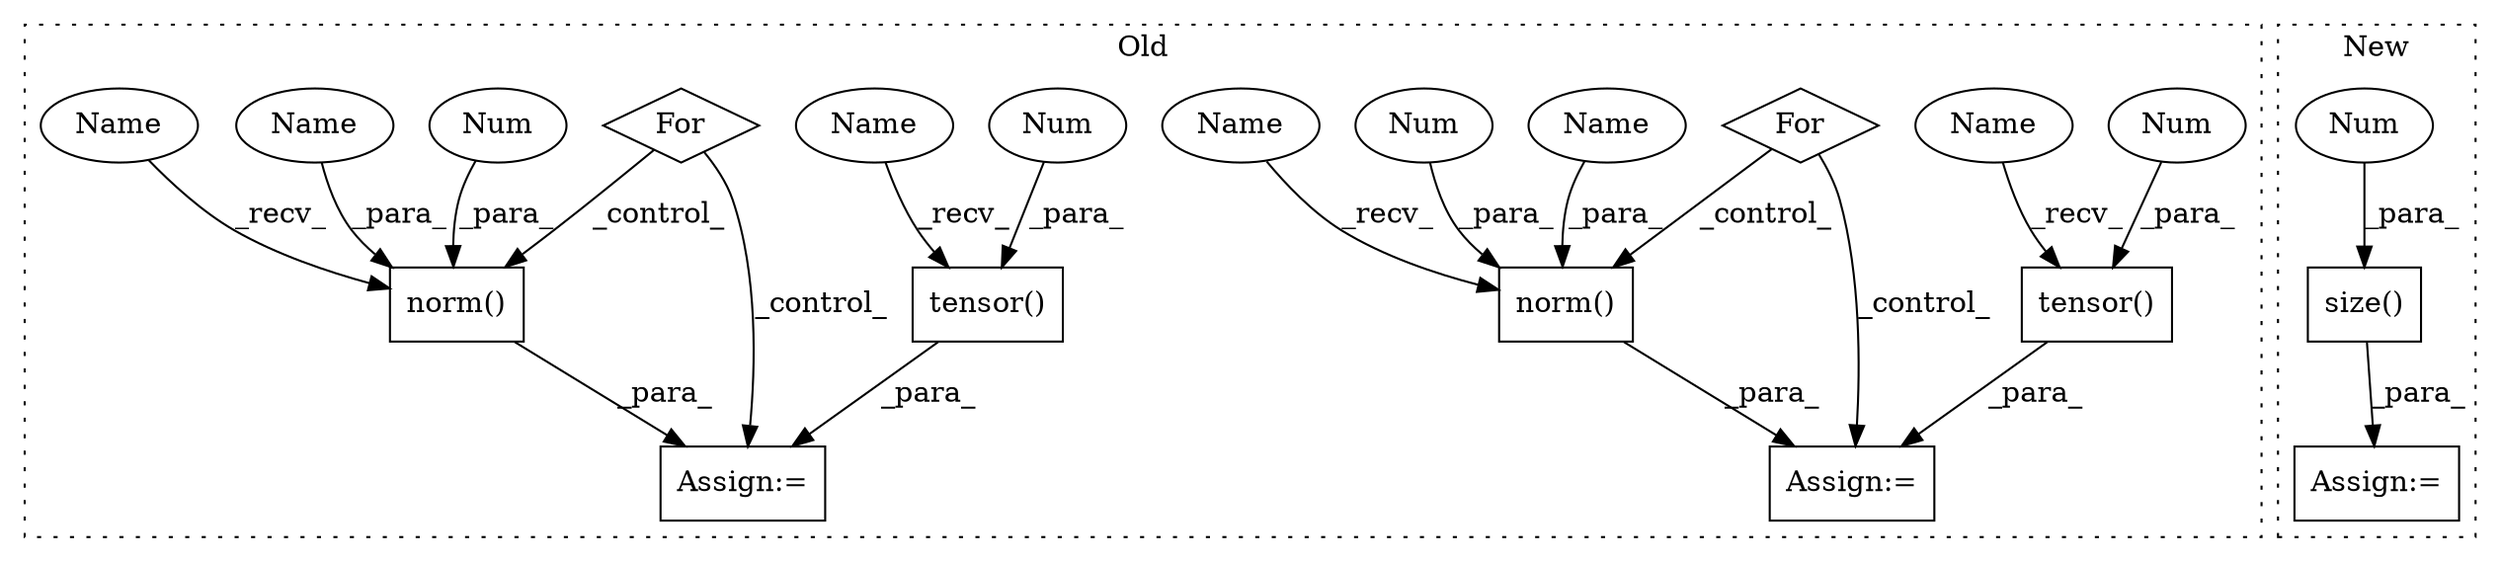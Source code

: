digraph G {
subgraph cluster0 {
1 [label="norm()" a="75" s="2081,2100" l="11,1" shape="box"];
4 [label="tensor()" a="75" s="1994,2009" l="13,1" shape="box"];
5 [label="tensor()" a="75" s="2244,2259" l="13,1" shape="box"];
6 [label="For" a="107" s="2023,2053" l="4,18" shape="diamond"];
7 [label="norm()" a="75" s="2331,2350" l="11,1" shape="box"];
8 [label="For" a="107" s="2273,2303" l="4,18" shape="diamond"];
10 [label="Num" a="76" s="2257" l="2" shape="ellipse"];
11 [label="Num" a="76" s="2007" l="2" shape="ellipse"];
12 [label="Num" a="76" s="2349" l="1" shape="ellipse"];
13 [label="Num" a="76" s="2099" l="1" shape="ellipse"];
14 [label="Assign:=" a="68" s="2077" l="4" shape="box"];
15 [label="Assign:=" a="68" s="2327" l="4" shape="box"];
16 [label="Name" a="87" s="2092" l="5" shape="ellipse"];
17 [label="Name" a="87" s="2331" l="5" shape="ellipse"];
18 [label="Name" a="87" s="2244" l="5" shape="ellipse"];
19 [label="Name" a="87" s="1994" l="5" shape="ellipse"];
20 [label="Name" a="87" s="2081" l="5" shape="ellipse"];
21 [label="Name" a="87" s="2342" l="5" shape="ellipse"];
label = "Old";
style="dotted";
}
subgraph cluster1 {
2 [label="size()" a="75" s="2331,2339" l="7,1" shape="box"];
3 [label="Assign:=" a="68" s="2327" l="4" shape="box"];
9 [label="Num" a="76" s="2338" l="1" shape="ellipse"];
label = "New";
style="dotted";
}
1 -> 14 [label="_para_"];
2 -> 3 [label="_para_"];
4 -> 14 [label="_para_"];
5 -> 15 [label="_para_"];
6 -> 1 [label="_control_"];
6 -> 14 [label="_control_"];
7 -> 15 [label="_para_"];
8 -> 7 [label="_control_"];
8 -> 15 [label="_control_"];
9 -> 2 [label="_para_"];
10 -> 5 [label="_para_"];
11 -> 4 [label="_para_"];
12 -> 7 [label="_para_"];
13 -> 1 [label="_para_"];
16 -> 1 [label="_para_"];
17 -> 7 [label="_recv_"];
18 -> 5 [label="_recv_"];
19 -> 4 [label="_recv_"];
20 -> 1 [label="_recv_"];
21 -> 7 [label="_para_"];
}